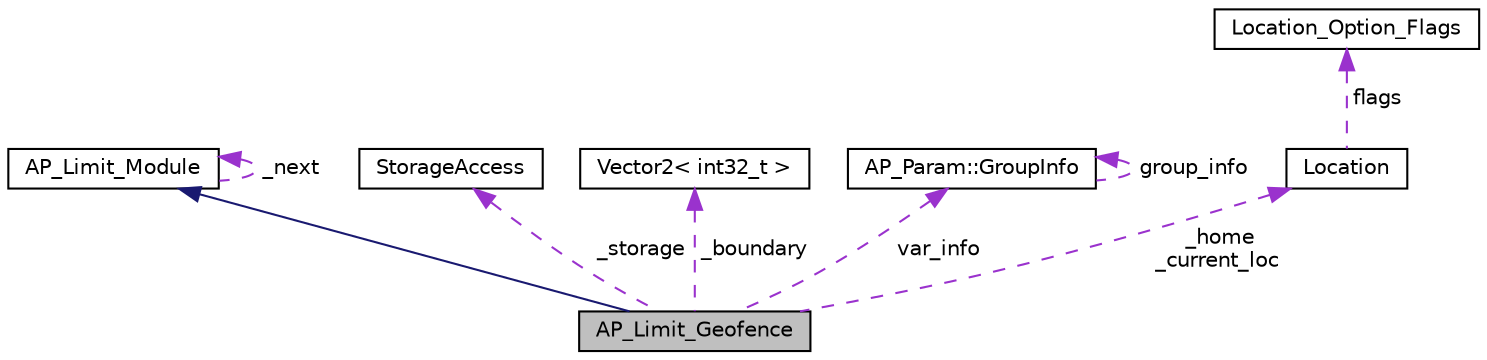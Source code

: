 digraph "AP_Limit_Geofence"
{
 // INTERACTIVE_SVG=YES
  edge [fontname="Helvetica",fontsize="10",labelfontname="Helvetica",labelfontsize="10"];
  node [fontname="Helvetica",fontsize="10",shape=record];
  Node1 [label="AP_Limit_Geofence",height=0.2,width=0.4,color="black", fillcolor="grey75", style="filled" fontcolor="black"];
  Node2 -> Node1 [dir="back",color="midnightblue",fontsize="10",style="solid",fontname="Helvetica"];
  Node2 [label="AP_Limit_Module",height=0.2,width=0.4,color="black", fillcolor="white", style="filled",URL="$classAP__Limit__Module.html"];
  Node2 -> Node2 [dir="back",color="darkorchid3",fontsize="10",style="dashed",label=" _next" ,fontname="Helvetica"];
  Node3 -> Node1 [dir="back",color="darkorchid3",fontsize="10",style="dashed",label=" _storage" ,fontname="Helvetica"];
  Node3 [label="StorageAccess",height=0.2,width=0.4,color="black", fillcolor="white", style="filled",URL="$classStorageAccess.html"];
  Node4 -> Node1 [dir="back",color="darkorchid3",fontsize="10",style="dashed",label=" _boundary" ,fontname="Helvetica"];
  Node4 [label="Vector2\< int32_t \>",height=0.2,width=0.4,color="black", fillcolor="white", style="filled",URL="$structVector2.html"];
  Node5 -> Node1 [dir="back",color="darkorchid3",fontsize="10",style="dashed",label=" var_info" ,fontname="Helvetica"];
  Node5 [label="AP_Param::GroupInfo",height=0.2,width=0.4,color="black", fillcolor="white", style="filled",URL="$structAP__Param_1_1GroupInfo.html"];
  Node5 -> Node5 [dir="back",color="darkorchid3",fontsize="10",style="dashed",label=" group_info" ,fontname="Helvetica"];
  Node6 -> Node1 [dir="back",color="darkorchid3",fontsize="10",style="dashed",label=" _home\n_current_loc" ,fontname="Helvetica"];
  Node6 [label="Location",height=0.2,width=0.4,color="black", fillcolor="white", style="filled",URL="$structLocation.html"];
  Node7 -> Node6 [dir="back",color="darkorchid3",fontsize="10",style="dashed",label=" flags" ,fontname="Helvetica"];
  Node7 [label="Location_Option_Flags",height=0.2,width=0.4,color="black", fillcolor="white", style="filled",URL="$structLocation__Option__Flags.html"];
}

